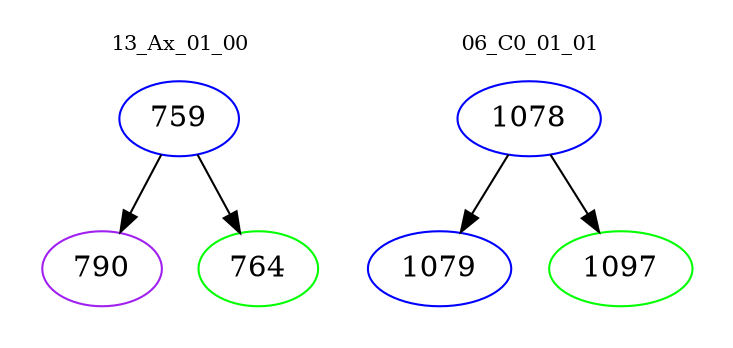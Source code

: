 digraph{
subgraph cluster_0 {
color = white
label = "13_Ax_01_00";
fontsize=10;
T0_759 [label="759", color="blue"]
T0_759 -> T0_790 [color="black"]
T0_790 [label="790", color="purple"]
T0_759 -> T0_764 [color="black"]
T0_764 [label="764", color="green"]
}
subgraph cluster_1 {
color = white
label = "06_C0_01_01";
fontsize=10;
T1_1078 [label="1078", color="blue"]
T1_1078 -> T1_1079 [color="black"]
T1_1079 [label="1079", color="blue"]
T1_1078 -> T1_1097 [color="black"]
T1_1097 [label="1097", color="green"]
}
}
